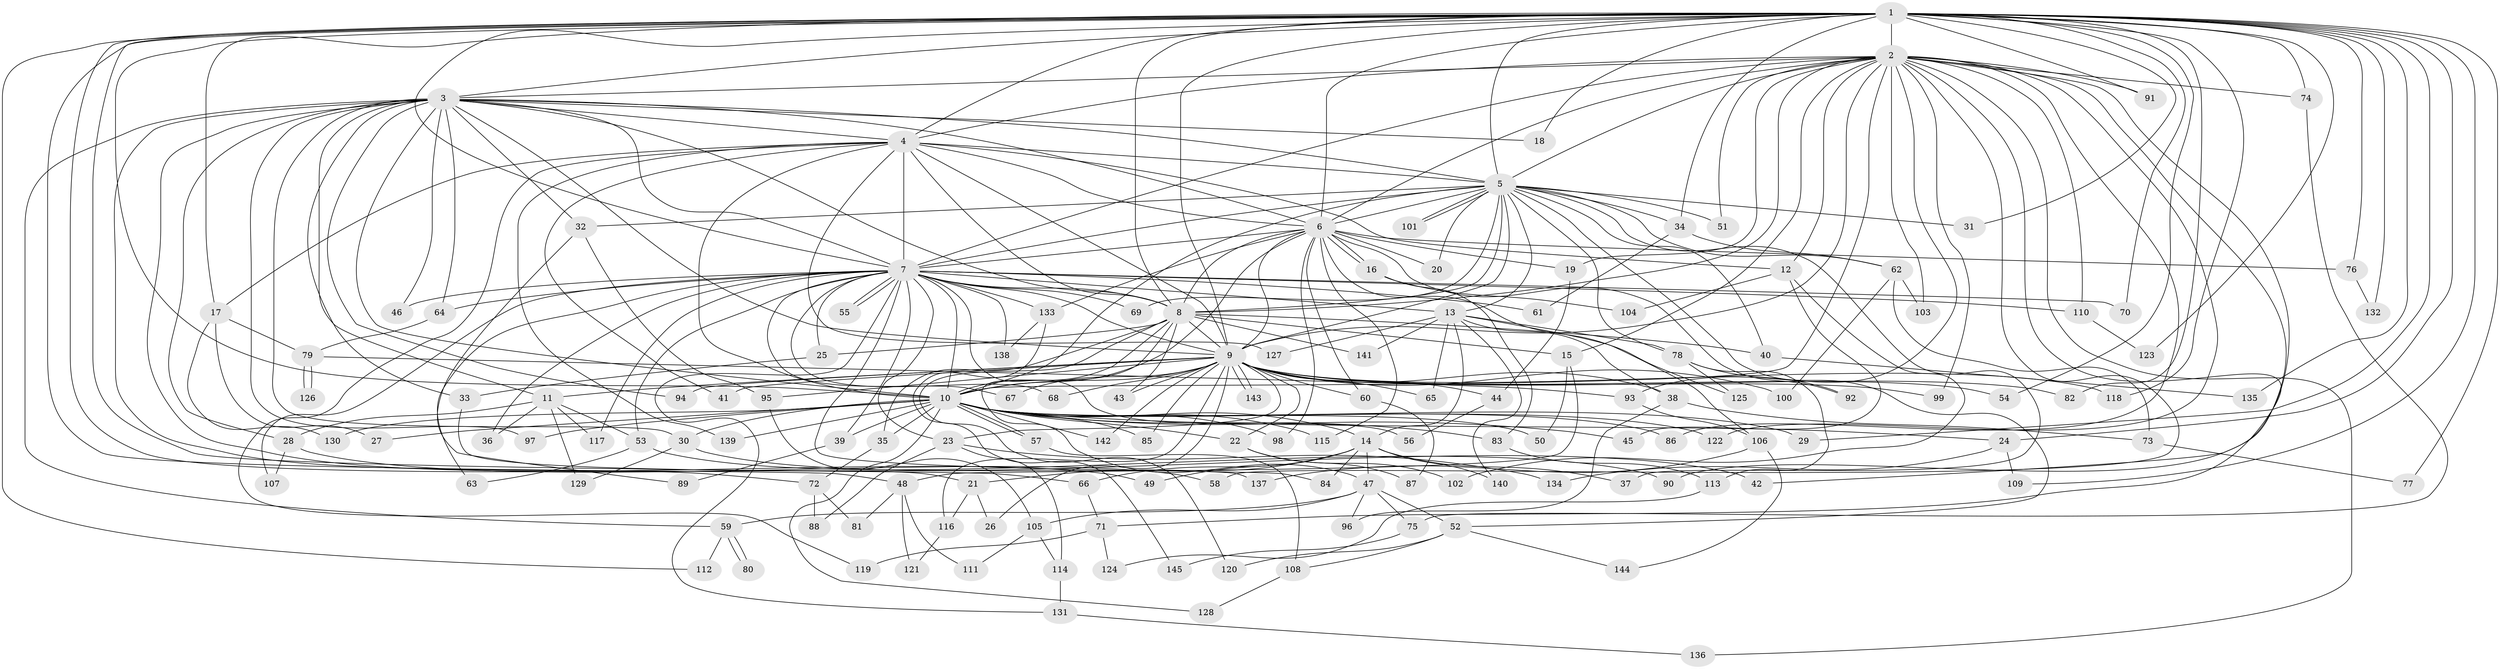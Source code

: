 // Generated by graph-tools (version 1.1) at 2025/10/02/27/25 16:10:57]
// undirected, 145 vertices, 315 edges
graph export_dot {
graph [start="1"]
  node [color=gray90,style=filled];
  1;
  2;
  3;
  4;
  5;
  6;
  7;
  8;
  9;
  10;
  11;
  12;
  13;
  14;
  15;
  16;
  17;
  18;
  19;
  20;
  21;
  22;
  23;
  24;
  25;
  26;
  27;
  28;
  29;
  30;
  31;
  32;
  33;
  34;
  35;
  36;
  37;
  38;
  39;
  40;
  41;
  42;
  43;
  44;
  45;
  46;
  47;
  48;
  49;
  50;
  51;
  52;
  53;
  54;
  55;
  56;
  57;
  58;
  59;
  60;
  61;
  62;
  63;
  64;
  65;
  66;
  67;
  68;
  69;
  70;
  71;
  72;
  73;
  74;
  75;
  76;
  77;
  78;
  79;
  80;
  81;
  82;
  83;
  84;
  85;
  86;
  87;
  88;
  89;
  90;
  91;
  92;
  93;
  94;
  95;
  96;
  97;
  98;
  99;
  100;
  101;
  102;
  103;
  104;
  105;
  106;
  107;
  108;
  109;
  110;
  111;
  112;
  113;
  114;
  115;
  116;
  117;
  118;
  119;
  120;
  121;
  122;
  123;
  124;
  125;
  126;
  127;
  128;
  129;
  130;
  131;
  132;
  133;
  134;
  135;
  136;
  137;
  138;
  139;
  140;
  141;
  142;
  143;
  144;
  145;
  1 -- 2;
  1 -- 3;
  1 -- 4;
  1 -- 5;
  1 -- 6;
  1 -- 7;
  1 -- 8;
  1 -- 9;
  1 -- 10;
  1 -- 17;
  1 -- 18;
  1 -- 21;
  1 -- 24;
  1 -- 29;
  1 -- 31;
  1 -- 34;
  1 -- 48;
  1 -- 54;
  1 -- 66;
  1 -- 70;
  1 -- 74;
  1 -- 76;
  1 -- 77;
  1 -- 82;
  1 -- 91;
  1 -- 109;
  1 -- 112;
  1 -- 118;
  1 -- 123;
  1 -- 132;
  1 -- 135;
  2 -- 3;
  2 -- 4;
  2 -- 5;
  2 -- 6;
  2 -- 7;
  2 -- 8;
  2 -- 9;
  2 -- 10;
  2 -- 12;
  2 -- 15;
  2 -- 19;
  2 -- 42;
  2 -- 51;
  2 -- 58;
  2 -- 71;
  2 -- 74;
  2 -- 86;
  2 -- 90;
  2 -- 91;
  2 -- 93;
  2 -- 99;
  2 -- 103;
  2 -- 110;
  2 -- 122;
  2 -- 136;
  3 -- 4;
  3 -- 5;
  3 -- 6;
  3 -- 7;
  3 -- 8;
  3 -- 9;
  3 -- 10;
  3 -- 11;
  3 -- 18;
  3 -- 28;
  3 -- 30;
  3 -- 32;
  3 -- 33;
  3 -- 46;
  3 -- 49;
  3 -- 59;
  3 -- 64;
  3 -- 72;
  3 -- 94;
  3 -- 97;
  4 -- 5;
  4 -- 6;
  4 -- 7;
  4 -- 8;
  4 -- 9;
  4 -- 10;
  4 -- 12;
  4 -- 17;
  4 -- 41;
  4 -- 119;
  4 -- 127;
  4 -- 139;
  5 -- 6;
  5 -- 7;
  5 -- 8;
  5 -- 9;
  5 -- 10;
  5 -- 13;
  5 -- 20;
  5 -- 31;
  5 -- 32;
  5 -- 34;
  5 -- 37;
  5 -- 40;
  5 -- 51;
  5 -- 52;
  5 -- 62;
  5 -- 69;
  5 -- 78;
  5 -- 101;
  5 -- 101;
  6 -- 7;
  6 -- 8;
  6 -- 9;
  6 -- 10;
  6 -- 16;
  6 -- 16;
  6 -- 19;
  6 -- 20;
  6 -- 60;
  6 -- 76;
  6 -- 92;
  6 -- 98;
  6 -- 106;
  6 -- 115;
  6 -- 133;
  7 -- 8;
  7 -- 9;
  7 -- 10;
  7 -- 13;
  7 -- 23;
  7 -- 25;
  7 -- 36;
  7 -- 39;
  7 -- 46;
  7 -- 53;
  7 -- 55;
  7 -- 55;
  7 -- 56;
  7 -- 61;
  7 -- 63;
  7 -- 64;
  7 -- 67;
  7 -- 68;
  7 -- 69;
  7 -- 70;
  7 -- 84;
  7 -- 107;
  7 -- 110;
  7 -- 117;
  7 -- 131;
  7 -- 133;
  7 -- 138;
  8 -- 9;
  8 -- 10;
  8 -- 15;
  8 -- 25;
  8 -- 35;
  8 -- 40;
  8 -- 43;
  8 -- 47;
  8 -- 120;
  8 -- 141;
  9 -- 10;
  9 -- 11;
  9 -- 22;
  9 -- 23;
  9 -- 26;
  9 -- 38;
  9 -- 41;
  9 -- 43;
  9 -- 44;
  9 -- 54;
  9 -- 60;
  9 -- 65;
  9 -- 67;
  9 -- 68;
  9 -- 82;
  9 -- 85;
  9 -- 94;
  9 -- 95;
  9 -- 99;
  9 -- 100;
  9 -- 116;
  9 -- 118;
  9 -- 142;
  9 -- 143;
  9 -- 143;
  10 -- 14;
  10 -- 22;
  10 -- 24;
  10 -- 27;
  10 -- 29;
  10 -- 30;
  10 -- 35;
  10 -- 39;
  10 -- 45;
  10 -- 50;
  10 -- 57;
  10 -- 57;
  10 -- 83;
  10 -- 85;
  10 -- 86;
  10 -- 97;
  10 -- 98;
  10 -- 115;
  10 -- 122;
  10 -- 128;
  10 -- 130;
  10 -- 139;
  10 -- 142;
  11 -- 28;
  11 -- 36;
  11 -- 53;
  11 -- 117;
  11 -- 129;
  12 -- 45;
  12 -- 102;
  12 -- 104;
  13 -- 14;
  13 -- 38;
  13 -- 65;
  13 -- 78;
  13 -- 125;
  13 -- 127;
  13 -- 140;
  13 -- 141;
  14 -- 21;
  14 -- 37;
  14 -- 47;
  14 -- 49;
  14 -- 66;
  14 -- 84;
  14 -- 140;
  15 -- 48;
  15 -- 50;
  16 -- 83;
  16 -- 104;
  17 -- 27;
  17 -- 79;
  17 -- 130;
  19 -- 44;
  21 -- 26;
  21 -- 116;
  22 -- 87;
  22 -- 102;
  23 -- 88;
  23 -- 114;
  23 -- 134;
  24 -- 109;
  24 -- 134;
  25 -- 33;
  28 -- 58;
  28 -- 107;
  30 -- 42;
  30 -- 129;
  32 -- 89;
  32 -- 95;
  33 -- 137;
  34 -- 61;
  34 -- 62;
  35 -- 72;
  38 -- 73;
  38 -- 96;
  39 -- 89;
  40 -- 135;
  44 -- 56;
  47 -- 52;
  47 -- 59;
  47 -- 75;
  47 -- 96;
  47 -- 105;
  48 -- 81;
  48 -- 111;
  48 -- 121;
  52 -- 108;
  52 -- 120;
  52 -- 144;
  53 -- 63;
  53 -- 90;
  57 -- 108;
  59 -- 80;
  59 -- 80;
  59 -- 112;
  60 -- 87;
  62 -- 73;
  62 -- 100;
  62 -- 103;
  64 -- 79;
  66 -- 71;
  71 -- 119;
  71 -- 124;
  72 -- 81;
  72 -- 88;
  73 -- 77;
  74 -- 75;
  75 -- 145;
  76 -- 132;
  78 -- 92;
  78 -- 113;
  78 -- 125;
  79 -- 93;
  79 -- 126;
  79 -- 126;
  83 -- 113;
  93 -- 106;
  95 -- 105;
  105 -- 111;
  105 -- 114;
  106 -- 137;
  106 -- 144;
  108 -- 128;
  110 -- 123;
  113 -- 124;
  114 -- 131;
  116 -- 121;
  131 -- 136;
  133 -- 138;
  133 -- 145;
}
